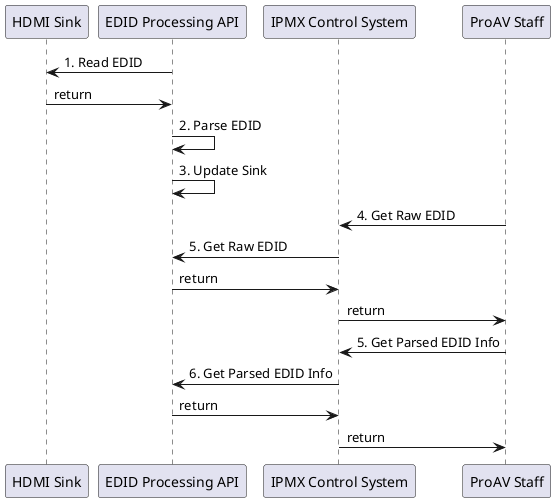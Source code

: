 @startuml
participant "HDMI Sink"
participant "EDID Processing API"
participant "IPMX Control System"
participant "ProAV Staff"

"HDMI Sink" <- "EDID Processing API": 1. Read EDID
"HDMI Sink" -> "EDID Processing API": return
"EDID Processing API" -> "EDID Processing API": 2. Parse EDID
"EDID Processing API" -> "EDID Processing API": 3. Update Sink
"IPMX Control System" <- "ProAV Staff": 4. Get Raw EDID
"IPMX Control System" -> "EDID Processing API": 5. Get Raw EDID
"IPMX Control System" <- "EDID Processing API": return
"IPMX Control System" -> "ProAV Staff": return
"IPMX Control System" <- "ProAV Staff": 5. Get Parsed EDID Info
"IPMX Control System" -> "EDID Processing API": 6. Get Parsed EDID Info
"IPMX Control System" <- "EDID Processing API": return
"IPMX Control System" -> "ProAV Staff": return
@enduml
